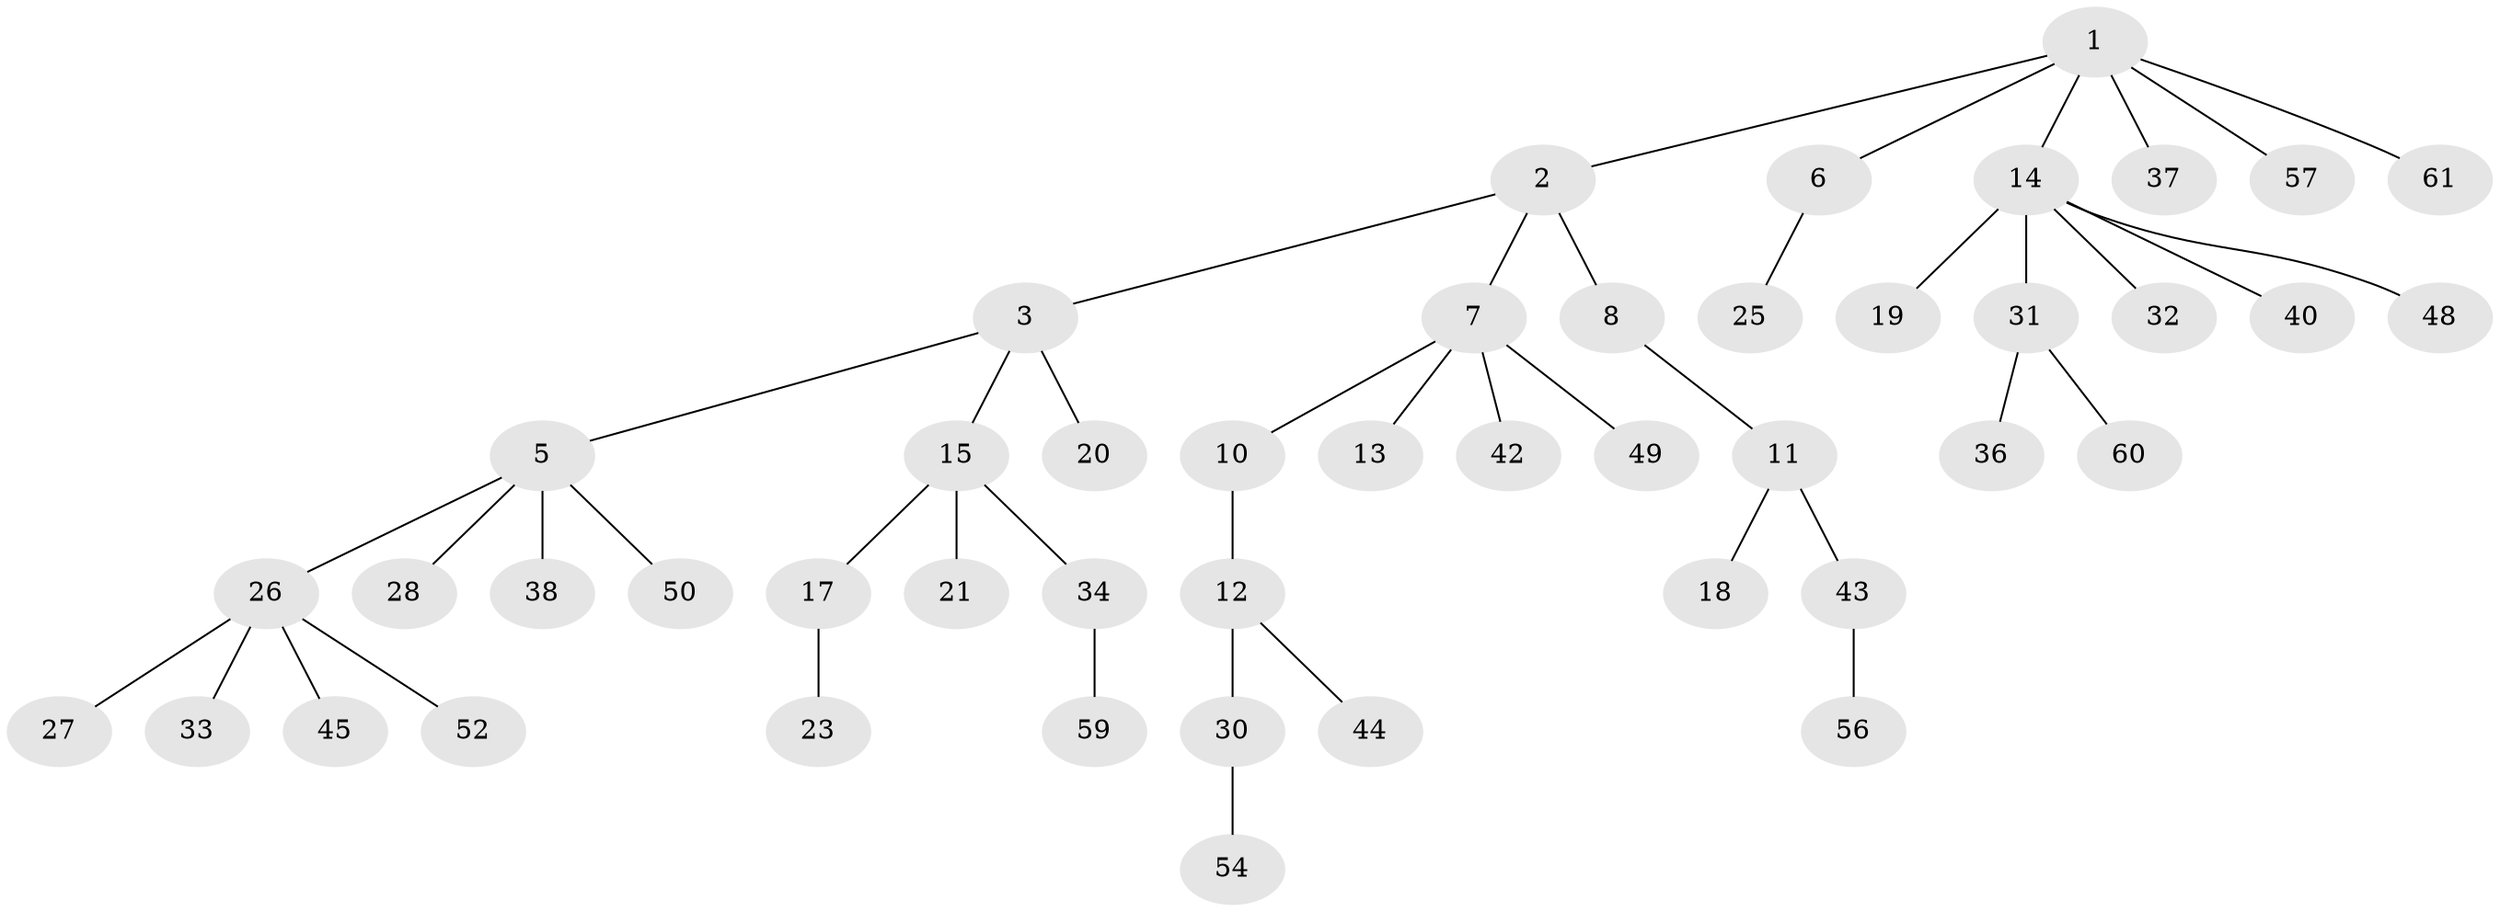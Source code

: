 // original degree distribution, {4: 0.07936507936507936, 3: 0.1111111111111111, 5: 0.06349206349206349, 2: 0.15873015873015872, 1: 0.5714285714285714, 7: 0.015873015873015872}
// Generated by graph-tools (version 1.1) at 2025/42/03/06/25 10:42:05]
// undirected, 46 vertices, 45 edges
graph export_dot {
graph [start="1"]
  node [color=gray90,style=filled];
  1 [super="+24"];
  2 [super="+4"];
  3 [super="+51"];
  5 [super="+9"];
  6;
  7 [super="+35"];
  8;
  10;
  11 [super="+46"];
  12 [super="+16"];
  13;
  14 [super="+39"];
  15 [super="+29"];
  17 [super="+58"];
  18;
  19 [super="+22"];
  20;
  21 [super="+55"];
  23;
  25;
  26 [super="+47"];
  27;
  28;
  30 [super="+63"];
  31 [super="+62"];
  32;
  33;
  34 [super="+41"];
  36 [super="+53"];
  37;
  38;
  40;
  42;
  43;
  44;
  45;
  48;
  49;
  50;
  52;
  54;
  56;
  57;
  59;
  60;
  61;
  1 -- 2;
  1 -- 6;
  1 -- 14;
  1 -- 37;
  1 -- 61;
  1 -- 57;
  2 -- 3;
  2 -- 8;
  2 -- 7;
  3 -- 5;
  3 -- 15;
  3 -- 20;
  5 -- 50;
  5 -- 26;
  5 -- 28;
  5 -- 38;
  6 -- 25;
  7 -- 10;
  7 -- 13;
  7 -- 42;
  7 -- 49;
  8 -- 11;
  10 -- 12;
  11 -- 18;
  11 -- 43;
  12 -- 44;
  12 -- 30;
  14 -- 19;
  14 -- 31;
  14 -- 32;
  14 -- 40;
  14 -- 48;
  15 -- 17;
  15 -- 21;
  15 -- 34;
  17 -- 23;
  26 -- 27;
  26 -- 33;
  26 -- 45;
  26 -- 52;
  30 -- 54;
  31 -- 36;
  31 -- 60;
  34 -- 59;
  43 -- 56;
}

